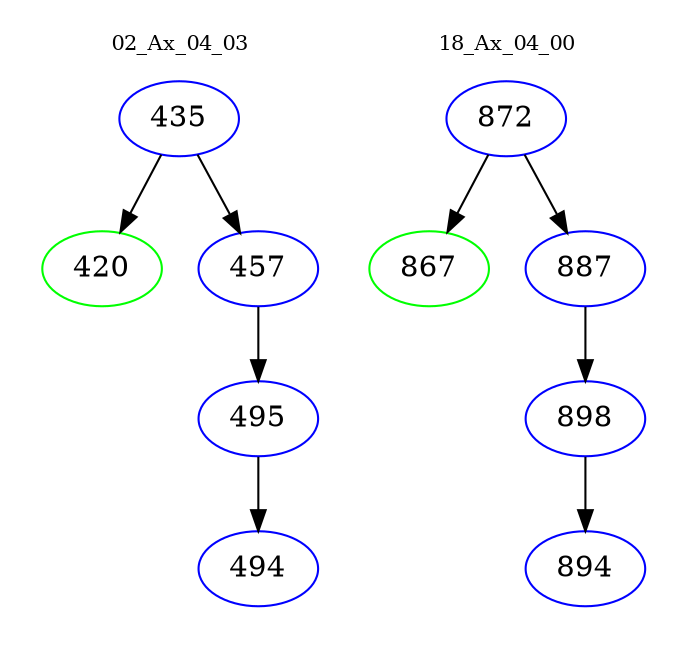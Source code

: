 digraph{
subgraph cluster_0 {
color = white
label = "02_Ax_04_03";
fontsize=10;
T0_435 [label="435", color="blue"]
T0_435 -> T0_420 [color="black"]
T0_420 [label="420", color="green"]
T0_435 -> T0_457 [color="black"]
T0_457 [label="457", color="blue"]
T0_457 -> T0_495 [color="black"]
T0_495 [label="495", color="blue"]
T0_495 -> T0_494 [color="black"]
T0_494 [label="494", color="blue"]
}
subgraph cluster_1 {
color = white
label = "18_Ax_04_00";
fontsize=10;
T1_872 [label="872", color="blue"]
T1_872 -> T1_867 [color="black"]
T1_867 [label="867", color="green"]
T1_872 -> T1_887 [color="black"]
T1_887 [label="887", color="blue"]
T1_887 -> T1_898 [color="black"]
T1_898 [label="898", color="blue"]
T1_898 -> T1_894 [color="black"]
T1_894 [label="894", color="blue"]
}
}
